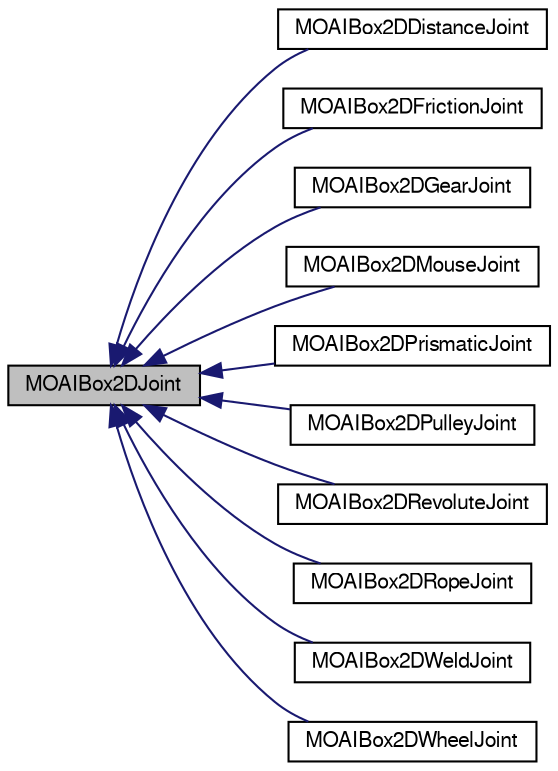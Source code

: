 digraph G
{
  edge [fontname="FreeSans",fontsize="10",labelfontname="FreeSans",labelfontsize="10"];
  node [fontname="FreeSans",fontsize="10",shape=record];
  rankdir=LR;
  Node1 [label="MOAIBox2DJoint",height=0.2,width=0.4,color="black", fillcolor="grey75", style="filled" fontcolor="black"];
  Node1 -> Node2 [dir=back,color="midnightblue",fontsize="10",style="solid",fontname="FreeSans"];
  Node2 [label="MOAIBox2DDistanceJoint",height=0.2,width=0.4,color="black", fillcolor="white", style="filled",URL="$class_m_o_a_i_box2_d_distance_joint.html",tooltip="Box2D distance joint."];
  Node1 -> Node3 [dir=back,color="midnightblue",fontsize="10",style="solid",fontname="FreeSans"];
  Node3 [label="MOAIBox2DFrictionJoint",height=0.2,width=0.4,color="black", fillcolor="white", style="filled",URL="$class_m_o_a_i_box2_d_friction_joint.html",tooltip="Box2D friction joint."];
  Node1 -> Node4 [dir=back,color="midnightblue",fontsize="10",style="solid",fontname="FreeSans"];
  Node4 [label="MOAIBox2DGearJoint",height=0.2,width=0.4,color="black", fillcolor="white", style="filled",URL="$class_m_o_a_i_box2_d_gear_joint.html",tooltip="Box2D gear joint."];
  Node1 -> Node5 [dir=back,color="midnightblue",fontsize="10",style="solid",fontname="FreeSans"];
  Node5 [label="MOAIBox2DMouseJoint",height=0.2,width=0.4,color="black", fillcolor="white", style="filled",URL="$class_m_o_a_i_box2_d_mouse_joint.html",tooltip="Box2D &#39;mouse&#39; joint."];
  Node1 -> Node6 [dir=back,color="midnightblue",fontsize="10",style="solid",fontname="FreeSans"];
  Node6 [label="MOAIBox2DPrismaticJoint",height=0.2,width=0.4,color="black", fillcolor="white", style="filled",URL="$class_m_o_a_i_box2_d_prismatic_joint.html",tooltip="Box2D prismatic joint."];
  Node1 -> Node7 [dir=back,color="midnightblue",fontsize="10",style="solid",fontname="FreeSans"];
  Node7 [label="MOAIBox2DPulleyJoint",height=0.2,width=0.4,color="black", fillcolor="white", style="filled",URL="$class_m_o_a_i_box2_d_pulley_joint.html",tooltip="Box2D pulley joint."];
  Node1 -> Node8 [dir=back,color="midnightblue",fontsize="10",style="solid",fontname="FreeSans"];
  Node8 [label="MOAIBox2DRevoluteJoint",height=0.2,width=0.4,color="black", fillcolor="white", style="filled",URL="$class_m_o_a_i_box2_d_revolute_joint.html",tooltip="Box2D revolute joint."];
  Node1 -> Node9 [dir=back,color="midnightblue",fontsize="10",style="solid",fontname="FreeSans"];
  Node9 [label="MOAIBox2DRopeJoint",height=0.2,width=0.4,color="black", fillcolor="white", style="filled",URL="$class_m_o_a_i_box2_d_rope_joint.html",tooltip="Box2D weld joint."];
  Node1 -> Node10 [dir=back,color="midnightblue",fontsize="10",style="solid",fontname="FreeSans"];
  Node10 [label="MOAIBox2DWeldJoint",height=0.2,width=0.4,color="black", fillcolor="white", style="filled",URL="$class_m_o_a_i_box2_d_weld_joint.html",tooltip="Box2D weld joint."];
  Node1 -> Node11 [dir=back,color="midnightblue",fontsize="10",style="solid",fontname="FreeSans"];
  Node11 [label="MOAIBox2DWheelJoint",height=0.2,width=0.4,color="black", fillcolor="white", style="filled",URL="$class_m_o_a_i_box2_d_wheel_joint.html",tooltip="Box2D weld joint."];
}
